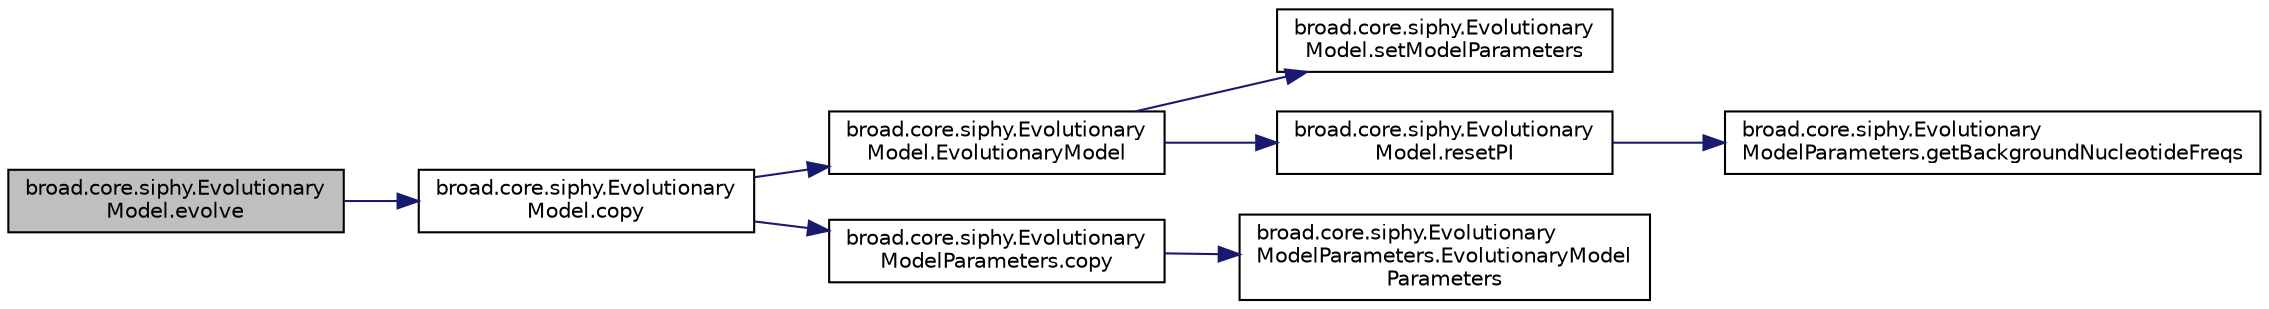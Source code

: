 digraph "broad.core.siphy.EvolutionaryModel.evolve"
{
  edge [fontname="Helvetica",fontsize="10",labelfontname="Helvetica",labelfontsize="10"];
  node [fontname="Helvetica",fontsize="10",shape=record];
  rankdir="LR";
  Node1 [label="broad.core.siphy.Evolutionary\lModel.evolve",height=0.2,width=0.4,color="black", fillcolor="grey75", style="filled" fontcolor="black"];
  Node1 -> Node2 [color="midnightblue",fontsize="10",style="solid",fontname="Helvetica"];
  Node2 [label="broad.core.siphy.Evolutionary\lModel.copy",height=0.2,width=0.4,color="black", fillcolor="white", style="filled",URL="$classbroad_1_1core_1_1siphy_1_1_evolutionary_model.html#aa418445762f1cbcb395dac8c0effbad6"];
  Node2 -> Node3 [color="midnightblue",fontsize="10",style="solid",fontname="Helvetica"];
  Node3 [label="broad.core.siphy.Evolutionary\lModel.EvolutionaryModel",height=0.2,width=0.4,color="black", fillcolor="white", style="filled",URL="$classbroad_1_1core_1_1siphy_1_1_evolutionary_model.html#a996bd2f5c0af597d4aaddc6f3a3dfcbc"];
  Node3 -> Node4 [color="midnightblue",fontsize="10",style="solid",fontname="Helvetica"];
  Node4 [label="broad.core.siphy.Evolutionary\lModel.setModelParameters",height=0.2,width=0.4,color="black", fillcolor="white", style="filled",URL="$classbroad_1_1core_1_1siphy_1_1_evolutionary_model.html#ad33990a2042c4e252c1df0957a4d8692"];
  Node3 -> Node5 [color="midnightblue",fontsize="10",style="solid",fontname="Helvetica"];
  Node5 [label="broad.core.siphy.Evolutionary\lModel.resetPI",height=0.2,width=0.4,color="black", fillcolor="white", style="filled",URL="$classbroad_1_1core_1_1siphy_1_1_evolutionary_model.html#ac800e78776fd5e44c7f1ee0904358385"];
  Node5 -> Node6 [color="midnightblue",fontsize="10",style="solid",fontname="Helvetica"];
  Node6 [label="broad.core.siphy.Evolutionary\lModelParameters.getBackgroundNucleotideFreqs",height=0.2,width=0.4,color="black", fillcolor="white", style="filled",URL="$classbroad_1_1core_1_1siphy_1_1_evolutionary_model_parameters.html#a94dcc6d7e8cf0e6c79b209d881d2f07a"];
  Node2 -> Node7 [color="midnightblue",fontsize="10",style="solid",fontname="Helvetica"];
  Node7 [label="broad.core.siphy.Evolutionary\lModelParameters.copy",height=0.2,width=0.4,color="black", fillcolor="white", style="filled",URL="$classbroad_1_1core_1_1siphy_1_1_evolutionary_model_parameters.html#a0734fcf5d3102b10ade0f7faf0f12177"];
  Node7 -> Node8 [color="midnightblue",fontsize="10",style="solid",fontname="Helvetica"];
  Node8 [label="broad.core.siphy.Evolutionary\lModelParameters.EvolutionaryModel\lParameters",height=0.2,width=0.4,color="black", fillcolor="white", style="filled",URL="$classbroad_1_1core_1_1siphy_1_1_evolutionary_model_parameters.html#ae7f0f1f0521a0bee0f33fe83f76bf7ea"];
}
